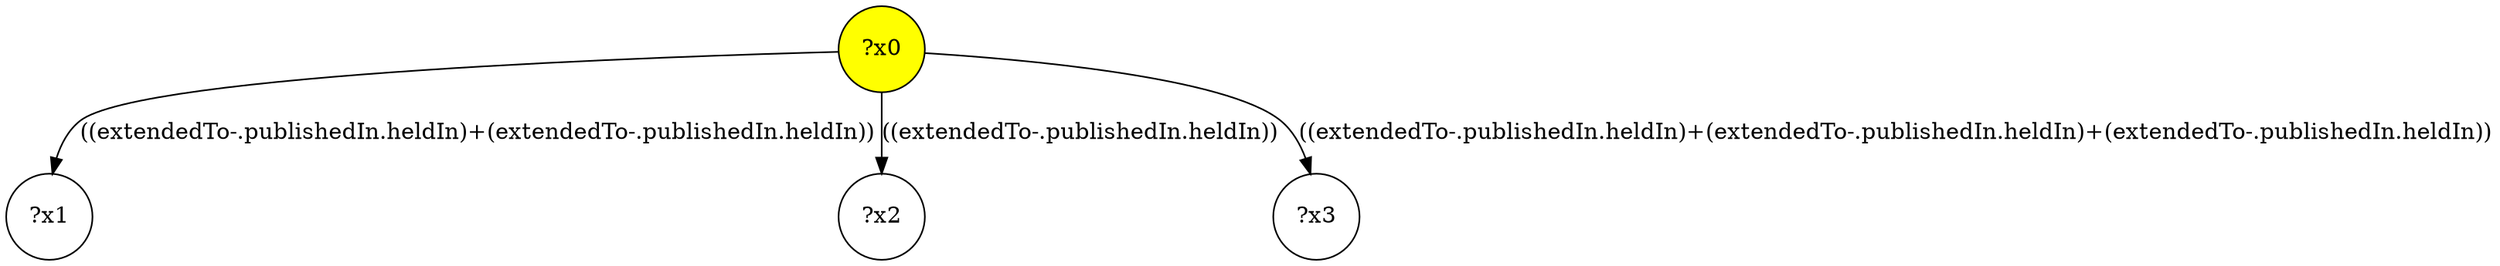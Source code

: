 digraph g {
	x0 [fillcolor="yellow", style="filled," shape=circle, label="?x0"];
	x1 [shape=circle, label="?x1"];
	x0 -> x1 [label="((extendedTo-.publishedIn.heldIn)+(extendedTo-.publishedIn.heldIn))"];
	x2 [shape=circle, label="?x2"];
	x0 -> x2 [label="((extendedTo-.publishedIn.heldIn))"];
	x3 [shape=circle, label="?x3"];
	x0 -> x3 [label="((extendedTo-.publishedIn.heldIn)+(extendedTo-.publishedIn.heldIn)+(extendedTo-.publishedIn.heldIn))"];
}
